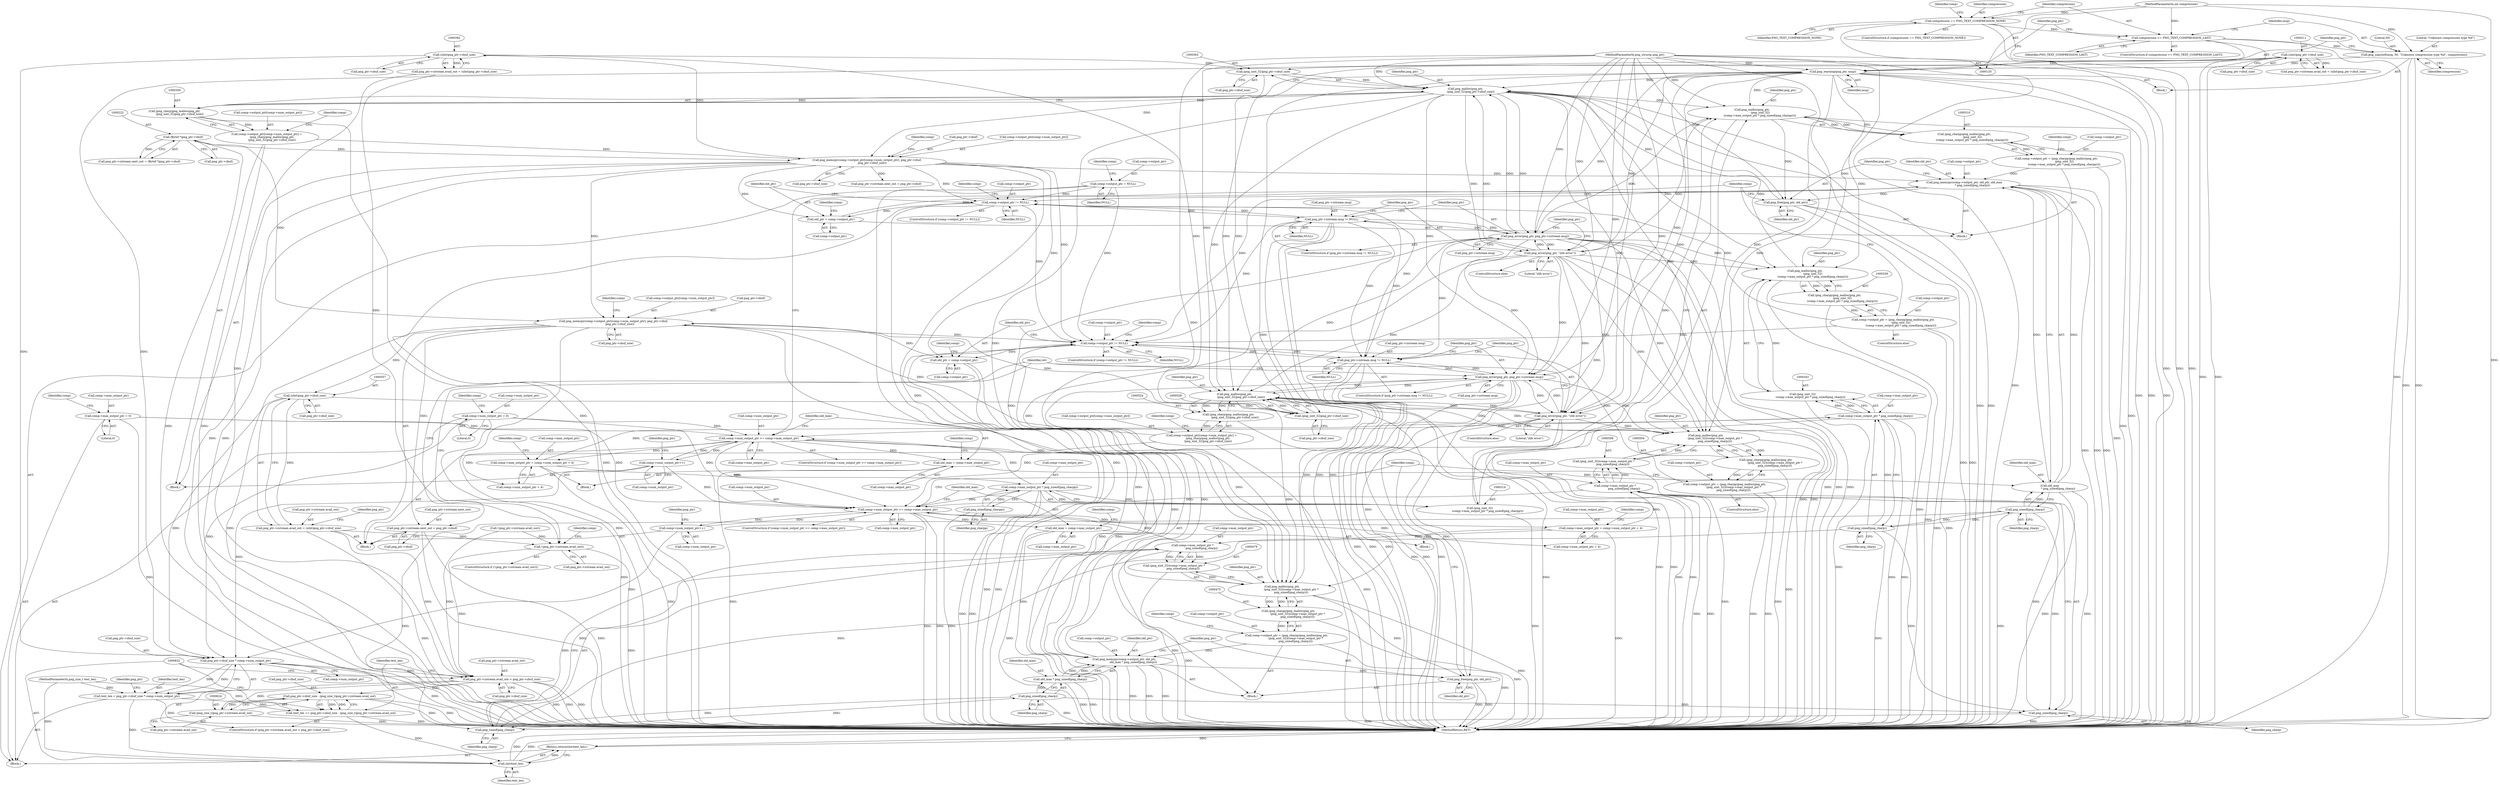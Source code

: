 digraph "0_Chrome_7f3d85b096f66870a15b37c2f40b219b2e292693_30@API" {
"1000532" [label="(Call,png_memcpy(comp->output_ptr[comp->num_output_ptr], png_ptr->zbuf,\n               png_ptr->zbuf_size))"];
"1000515" [label="(Call,comp->output_ptr[comp->num_output_ptr] =\n               (png_charp)png_malloc(png_ptr,\n               (png_uint_32)png_ptr->zbuf_size))"];
"1000523" [label="(Call,(png_charp)png_malloc(png_ptr,\n               (png_uint_32)png_ptr->zbuf_size))"];
"1000525" [label="(Call,png_malloc(png_ptr,\n               (png_uint_32)png_ptr->zbuf_size))"];
"1000360" [label="(Call,png_malloc(png_ptr,\n            (png_uint_32)png_ptr->zbuf_size))"];
"1000330" [label="(Call,png_free(png_ptr, old_ptr))"];
"1000311" [label="(Call,png_malloc(png_ptr,\n                   (png_uint_32)\n                  (comp->max_output_ptr * png_sizeof(png_charpp))))"];
"1000183" [label="(Call,png_warning(png_ptr, msg))"];
"1000121" [label="(MethodParameterIn,png_structp png_ptr)"];
"1000178" [label="(Call,png_snprintf(msg, 50, \"Unknown compression type %d\", compression))"];
"1000173" [label="(Call,compression >= PNG_TEXT_COMPRESSION_LAST)"];
"1000154" [label="(Call,compression == PNG_TEXT_COMPRESSION_NONE)"];
"1000124" [label="(MethodParameterIn,int compression)"];
"1000257" [label="(Call,png_error(png_ptr, \"zlib error\"))"];
"1000249" [label="(Call,png_error(png_ptr, png_ptr->zstream.msg))"];
"1000242" [label="(Call,png_ptr->zstream.msg != NULL)"];
"1000293" [label="(Call,comp->output_ptr != NULL)"];
"1000138" [label="(Call,comp->output_ptr = NULL)"];
"1000367" [label="(Call,png_memcpy(comp->output_ptr[comp->num_output_ptr], png_ptr->zbuf,\n            png_ptr->zbuf_size))"];
"1000350" [label="(Call,comp->output_ptr[comp->num_output_ptr] =\n            (png_charp)png_malloc(png_ptr,\n            (png_uint_32)png_ptr->zbuf_size))"];
"1000358" [label="(Call,(png_charp)png_malloc(png_ptr,\n            (png_uint_32)png_ptr->zbuf_size))"];
"1000221" [label="(Call,(Bytef *)png_ptr->zbuf)"];
"1000362" [label="(Call,(png_uint_32)png_ptr->zbuf_size)"];
"1000391" [label="(Call,(uInt)png_ptr->zbuf_size)"];
"1000210" [label="(Call,(uInt)png_ptr->zbuf_size)"];
"1000321" [label="(Call,png_memcpy(comp->output_ptr, old_ptr, old_max\n                   * png_sizeof(png_charp)))"];
"1000305" [label="(Call,comp->output_ptr = (png_charpp)png_malloc(png_ptr,\n                   (png_uint_32)\n                  (comp->max_output_ptr * png_sizeof(png_charpp))))"];
"1000309" [label="(Call,(png_charpp)png_malloc(png_ptr,\n                   (png_uint_32)\n                  (comp->max_output_ptr * png_sizeof(png_charpp))))"];
"1000300" [label="(Call,old_ptr = comp->output_ptr)"];
"1000326" [label="(Call,old_max\n                   * png_sizeof(png_charp))"];
"1000278" [label="(Call,old_max = comp->max_output_ptr)"];
"1000269" [label="(Call,comp->num_output_ptr >= comp->max_output_ptr)"];
"1000128" [label="(Call,comp->num_output_ptr = 0)"];
"1000381" [label="(Call,comp->num_output_ptr++)"];
"1000315" [label="(Call,comp->max_output_ptr * png_sizeof(png_charpp))"];
"1000283" [label="(Call,comp->max_output_ptr = comp->num_output_ptr + 4)"];
"1000319" [label="(Call,png_sizeof(png_charpp))"];
"1000133" [label="(Call,comp->max_output_ptr = 0)"];
"1000344" [label="(Call,comp->max_output_ptr * png_sizeof(png_charp))"];
"1000348" [label="(Call,png_sizeof(png_charp))"];
"1000328" [label="(Call,png_sizeof(png_charp))"];
"1000334" [label="(Call,comp->output_ptr = (png_charpp)png_malloc(png_ptr,\n                  (png_uint_32)\n                  (comp->max_output_ptr * png_sizeof(png_charp))))"];
"1000338" [label="(Call,(png_charpp)png_malloc(png_ptr,\n                  (png_uint_32)\n                  (comp->max_output_ptr * png_sizeof(png_charp))))"];
"1000340" [label="(Call,png_malloc(png_ptr,\n                  (png_uint_32)\n                  (comp->max_output_ptr * png_sizeof(png_charp))))"];
"1000342" [label="(Call,(png_uint_32)\n                  (comp->max_output_ptr * png_sizeof(png_charp)))"];
"1000313" [label="(Call,(png_uint_32)\n                  (comp->max_output_ptr * png_sizeof(png_charpp)))"];
"1000505" [label="(Call,png_malloc(png_ptr,\n                     (png_uint_32)(comp->max_output_ptr *\n                     png_sizeof(png_charp))))"];
"1000592" [label="(Call,png_error(png_ptr, \"zlib error\"))"];
"1000584" [label="(Call,png_error(png_ptr, png_ptr->zstream.msg))"];
"1000577" [label="(Call,png_ptr->zstream.msg != NULL)"];
"1000458" [label="(Call,comp->output_ptr != NULL)"];
"1000532" [label="(Call,png_memcpy(comp->output_ptr[comp->num_output_ptr], png_ptr->zbuf,\n               png_ptr->zbuf_size))"];
"1000527" [label="(Call,(png_uint_32)png_ptr->zbuf_size)"];
"1000556" [label="(Call,(uInt)png_ptr->zbuf_size)"];
"1000499" [label="(Call,comp->output_ptr = (png_charpp)png_malloc(png_ptr,\n                     (png_uint_32)(comp->max_output_ptr *\n                     png_sizeof(png_charp))))"];
"1000503" [label="(Call,(png_charpp)png_malloc(png_ptr,\n                     (png_uint_32)(comp->max_output_ptr *\n                     png_sizeof(png_charp))))"];
"1000486" [label="(Call,png_memcpy(comp->output_ptr, old_ptr,\n                     old_max * png_sizeof(png_charp)))"];
"1000470" [label="(Call,comp->output_ptr = (png_charpp)png_malloc(png_ptr,\n                     (png_uint_32)(comp->max_output_ptr *\n                     png_sizeof(png_charp))))"];
"1000474" [label="(Call,(png_charpp)png_malloc(png_ptr,\n                     (png_uint_32)(comp->max_output_ptr *\n                     png_sizeof(png_charp))))"];
"1000476" [label="(Call,png_malloc(png_ptr,\n                     (png_uint_32)(comp->max_output_ptr *\n                     png_sizeof(png_charp))))"];
"1000478" [label="(Call,(png_uint_32)(comp->max_output_ptr *\n                     png_sizeof(png_charp)))"];
"1000480" [label="(Call,comp->max_output_ptr *\n                     png_sizeof(png_charp))"];
"1000448" [label="(Call,comp->max_output_ptr = comp->num_output_ptr + 4)"];
"1000434" [label="(Call,comp->num_output_ptr >= comp->max_output_ptr)"];
"1000546" [label="(Call,comp->num_output_ptr++)"];
"1000509" [label="(Call,comp->max_output_ptr *\n                     png_sizeof(png_charp))"];
"1000513" [label="(Call,png_sizeof(png_charp))"];
"1000493" [label="(Call,png_sizeof(png_charp))"];
"1000484" [label="(Call,png_sizeof(png_charp))"];
"1000465" [label="(Call,old_ptr = comp->output_ptr)"];
"1000491" [label="(Call,old_max * png_sizeof(png_charp))"];
"1000443" [label="(Call,old_max = comp->max_output_ptr)"];
"1000507" [label="(Call,(png_uint_32)(comp->max_output_ptr *\n                     png_sizeof(png_charp)))"];
"1000495" [label="(Call,png_free(png_ptr, old_ptr))"];
"1000550" [label="(Call,png_ptr->zstream.avail_out = (uInt)png_ptr->zbuf_size)"];
"1000426" [label="(Call,!(png_ptr->zstream.avail_out))"];
"1000608" [label="(Call,png_ptr->zstream.avail_out < png_ptr->zbuf_size)"];
"1000619" [label="(Call,png_ptr->zbuf_size - (png_size_t)png_ptr->zstream.avail_out)"];
"1000617" [label="(Call,text_len += png_ptr->zbuf_size - (png_size_t)png_ptr->zstream.avail_out)"];
"1000631" [label="(Call,(int)text_len)"];
"1000630" [label="(Return,return((int)text_len);)"];
"1000623" [label="(Call,(png_size_t)png_ptr->zstream.avail_out)"];
"1000600" [label="(Call,png_ptr->zbuf_size * comp->num_output_ptr)"];
"1000598" [label="(Call,text_len = png_ptr->zbuf_size * comp->num_output_ptr)"];
"1000561" [label="(Call,png_ptr->zstream.next_out = png_ptr->zbuf)"];
"1000457" [label="(ControlStructure,if (comp->output_ptr != NULL))"];
"1000142" [label="(Identifier,NULL)"];
"1000287" [label="(Call,comp->num_output_ptr + 4)"];
"1000592" [label="(Call,png_error(png_ptr, \"zlib error\"))"];
"1000600" [label="(Call,png_ptr->zbuf_size * comp->num_output_ptr)"];
"1000333" [label="(ControlStructure,else)"];
"1000609" [label="(Call,png_ptr->zstream.avail_out)"];
"1000315" [label="(Call,comp->max_output_ptr * png_sizeof(png_charpp))"];
"1000316" [label="(Call,comp->max_output_ptr)"];
"1000185" [label="(Identifier,msg)"];
"1000351" [label="(Call,comp->output_ptr[comp->num_output_ptr])"];
"1000499" [label="(Call,comp->output_ptr = (png_charpp)png_malloc(png_ptr,\n                     (png_uint_32)(comp->max_output_ptr *\n                     png_sizeof(png_charp))))"];
"1000556" [label="(Call,(uInt)png_ptr->zbuf_size)"];
"1000465" [label="(Call,old_ptr = comp->output_ptr)"];
"1000155" [label="(Identifier,compression)"];
"1000294" [label="(Call,comp->output_ptr)"];
"1000320" [label="(Identifier,png_charpp)"];
"1000345" [label="(Call,comp->max_output_ptr)"];
"1000293" [label="(Call,comp->output_ptr != NULL)"];
"1000328" [label="(Call,png_sizeof(png_charp))"];
"1000593" [label="(Identifier,png_ptr)"];
"1000562" [label="(Call,png_ptr->zstream.next_out)"];
"1000630" [label="(Return,return((int)text_len);)"];
"1000307" [label="(Identifier,comp)"];
"1000543" [label="(Call,png_ptr->zbuf_size)"];
"1000509" [label="(Call,comp->max_output_ptr *\n                     png_sizeof(png_charp))"];
"1000463" [label="(Block,)"];
"1000625" [label="(Call,png_ptr->zstream.avail_out)"];
"1000584" [label="(Call,png_error(png_ptr, png_ptr->zstream.msg))"];
"1000497" [label="(Identifier,old_ptr)"];
"1000259" [label="(Literal,\"zlib error\")"];
"1000284" [label="(Call,comp->max_output_ptr)"];
"1000631" [label="(Call,(int)text_len)"];
"1000535" [label="(Identifier,comp)"];
"1000334" [label="(Call,comp->output_ptr = (png_charpp)png_malloc(png_ptr,\n                  (png_uint_32)\n                  (comp->max_output_ptr * png_sizeof(png_charp))))"];
"1000276" [label="(Block,)"];
"1000305" [label="(Call,comp->output_ptr = (png_charpp)png_malloc(png_ptr,\n                   (png_uint_32)\n                  (comp->max_output_ptr * png_sizeof(png_charpp))))"];
"1000204" [label="(Call,png_ptr->zstream.avail_out = (uInt)png_ptr->zbuf_size)"];
"1000295" [label="(Identifier,comp)"];
"1000425" [label="(ControlStructure,if (!(png_ptr->zstream.avail_out)))"];
"1000478" [label="(Call,(png_uint_32)(comp->max_output_ptr *\n                     png_sizeof(png_charp)))"];
"1000248" [label="(Identifier,NULL)"];
"1000614" [label="(Call,png_ptr->zbuf_size)"];
"1000329" [label="(Identifier,png_charp)"];
"1000525" [label="(Call,png_malloc(png_ptr,\n               (png_uint_32)png_ptr->zbuf_size))"];
"1000498" [label="(ControlStructure,else)"];
"1000385" [label="(Call,png_ptr->zstream.avail_out = (uInt)png_ptr->zbuf_size)"];
"1000273" [label="(Call,comp->max_output_ptr)"];
"1000350" [label="(Call,comp->output_ptr[comp->num_output_ptr] =\n            (png_charp)png_malloc(png_ptr,\n            (png_uint_32)png_ptr->zbuf_size))"];
"1000375" [label="(Call,png_ptr->zbuf)"];
"1000481" [label="(Call,comp->max_output_ptr)"];
"1000547" [label="(Call,comp->num_output_ptr)"];
"1000124" [label="(MethodParameterIn,int compression)"];
"1000251" [label="(Call,png_ptr->zstream.msg)"];
"1000532" [label="(Call,png_memcpy(comp->output_ptr[comp->num_output_ptr], png_ptr->zbuf,\n               png_ptr->zbuf_size))"];
"1000172" [label="(ControlStructure,if (compression >= PNG_TEXT_COMPRESSION_LAST))"];
"1000300" [label="(Call,old_ptr = comp->output_ptr)"];
"1000529" [label="(Call,png_ptr->zbuf_size)"];
"1000154" [label="(Call,compression == PNG_TEXT_COMPRESSION_NONE)"];
"1000488" [label="(Identifier,comp)"];
"1000458" [label="(Call,comp->output_ptr != NULL)"];
"1000368" [label="(Call,comp->output_ptr[comp->num_output_ptr])"];
"1000336" [label="(Identifier,comp)"];
"1000467" [label="(Call,comp->output_ptr)"];
"1000548" [label="(Identifier,comp)"];
"1000550" [label="(Call,png_ptr->zstream.avail_out = (uInt)png_ptr->zbuf_size)"];
"1000558" [label="(Call,png_ptr->zbuf_size)"];
"1000501" [label="(Identifier,comp)"];
"1000321" [label="(Call,png_memcpy(comp->output_ptr, old_ptr, old_max\n                   * png_sizeof(png_charp)))"];
"1000523" [label="(Call,(png_charp)png_malloc(png_ptr,\n               (png_uint_32)png_ptr->zbuf_size))"];
"1000182" [label="(Identifier,compression)"];
"1000176" [label="(Block,)"];
"1000618" [label="(Identifier,text_len)"];
"1000633" [label="(Identifier,text_len)"];
"1000617" [label="(Call,text_len += png_ptr->zbuf_size - (png_size_t)png_ptr->zstream.avail_out)"];
"1000466" [label="(Identifier,old_ptr)"];
"1000441" [label="(Block,)"];
"1000361" [label="(Identifier,png_ptr)"];
"1000526" [label="(Identifier,png_ptr)"];
"1000496" [label="(Identifier,png_ptr)"];
"1000527" [label="(Call,(png_uint_32)png_ptr->zbuf_size)"];
"1000561" [label="(Call,png_ptr->zstream.next_out = png_ptr->zbuf)"];
"1000367" [label="(Call,png_memcpy(comp->output_ptr[comp->num_output_ptr], png_ptr->zbuf,\n            png_ptr->zbuf_size))"];
"1000342" [label="(Call,(png_uint_32)\n                  (comp->max_output_ptr * png_sizeof(png_charp)))"];
"1000491" [label="(Call,old_max * png_sizeof(png_charp))"];
"1000432" [label="(Block,)"];
"1000139" [label="(Call,comp->output_ptr)"];
"1000551" [label="(Call,png_ptr->zstream.avail_out)"];
"1000477" [label="(Identifier,png_ptr)"];
"1000433" [label="(ControlStructure,if (comp->num_output_ptr >= comp->max_output_ptr))"];
"1000323" [label="(Identifier,comp)"];
"1000493" [label="(Call,png_sizeof(png_charp))"];
"1000476" [label="(Call,png_malloc(png_ptr,\n                     (png_uint_32)(comp->max_output_ptr *\n                     png_sizeof(png_charp))))"];
"1000353" [label="(Identifier,comp)"];
"1000510" [label="(Call,comp->max_output_ptr)"];
"1000578" [label="(Call,png_ptr->zstream.msg)"];
"1000444" [label="(Identifier,old_max)"];
"1000383" [label="(Identifier,comp)"];
"1000267" [label="(Block,)"];
"1000348" [label="(Call,png_sizeof(png_charp))"];
"1000358" [label="(Call,(png_charp)png_malloc(png_ptr,\n            (png_uint_32)png_ptr->zbuf_size))"];
"1000285" [label="(Identifier,comp)"];
"1000153" [label="(ControlStructure,if (compression == PNG_TEXT_COMPRESSION_NONE))"];
"1000494" [label="(Identifier,png_charp)"];
"1000250" [label="(Identifier,png_ptr)"];
"1000160" [label="(Identifier,comp)"];
"1000462" [label="(Identifier,NULL)"];
"1000326" [label="(Call,old_max\n                   * png_sizeof(png_charp))"];
"1000382" [label="(Call,comp->num_output_ptr)"];
"1000619" [label="(Call,png_ptr->zbuf_size - (png_size_t)png_ptr->zstream.avail_out)"];
"1000221" [label="(Call,(Bytef *)png_ptr->zbuf)"];
"1000341" [label="(Identifier,png_ptr)"];
"1000370" [label="(Identifier,comp)"];
"1000121" [label="(MethodParameterIn,png_structp png_ptr)"];
"1000393" [label="(Call,png_ptr->zbuf_size)"];
"1000567" [label="(Call,png_ptr->zbuf)"];
"1000585" [label="(Identifier,png_ptr)"];
"1000474" [label="(Call,(png_charpp)png_malloc(png_ptr,\n                     (png_uint_32)(comp->max_output_ptr *\n                     png_sizeof(png_charp))))"];
"1000129" [label="(Call,comp->num_output_ptr)"];
"1000601" [label="(Call,png_ptr->zbuf_size)"];
"1000344" [label="(Call,comp->max_output_ptr * png_sizeof(png_charp))"];
"1000128" [label="(Call,comp->num_output_ptr = 0)"];
"1000268" [label="(ControlStructure,if (comp->num_output_ptr >= comp->max_output_ptr))"];
"1000306" [label="(Call,comp->output_ptr)"];
"1000553" [label="(Identifier,png_ptr)"];
"1000280" [label="(Call,comp->max_output_ptr)"];
"1000443" [label="(Call,old_max = comp->max_output_ptr)"];
"1000533" [label="(Call,comp->output_ptr[comp->num_output_ptr])"];
"1000577" [label="(Call,png_ptr->zstream.msg != NULL)"];
"1000486" [label="(Call,png_memcpy(comp->output_ptr, old_ptr,\n                     old_max * png_sizeof(png_charp)))"];
"1000362" [label="(Call,(png_uint_32)png_ptr->zbuf_size)"];
"1000249" [label="(Call,png_error(png_ptr, png_ptr->zstream.msg))"];
"1000330" [label="(Call,png_free(png_ptr, old_ptr))"];
"1000325" [label="(Identifier,old_ptr)"];
"1000515" [label="(Call,comp->output_ptr[comp->num_output_ptr] =\n               (png_charp)png_malloc(png_ptr,\n               (png_uint_32)png_ptr->zbuf_size))"];
"1000506" [label="(Identifier,png_ptr)"];
"1000485" [label="(Identifier,png_charp)"];
"1000301" [label="(Identifier,old_ptr)"];
"1000298" [label="(Block,)"];
"1000322" [label="(Call,comp->output_ptr)"];
"1000327" [label="(Identifier,old_max)"];
"1000604" [label="(Call,comp->num_output_ptr)"];
"1000503" [label="(Call,(png_charpp)png_malloc(png_ptr,\n                     (png_uint_32)(comp->max_output_ptr *\n                     png_sizeof(png_charp))))"];
"1000518" [label="(Identifier,comp)"];
"1000583" [label="(Identifier,NULL)"];
"1000140" [label="(Identifier,comp)"];
"1000241" [label="(ControlStructure,if (png_ptr->zstream.msg != NULL))"];
"1000257" [label="(Call,png_error(png_ptr, \"zlib error\"))"];
"1000471" [label="(Call,comp->output_ptr)"];
"1000145" [label="(Identifier,comp)"];
"1000427" [label="(Call,png_ptr->zstream.avail_out)"];
"1000180" [label="(Literal,50)"];
"1000181" [label="(Literal,\"Unknown compression type %d\")"];
"1000546" [label="(Call,comp->num_output_ptr++)"];
"1000620" [label="(Call,png_ptr->zbuf_size)"];
"1000243" [label="(Call,png_ptr->zstream.msg)"];
"1000335" [label="(Call,comp->output_ptr)"];
"1000449" [label="(Call,comp->max_output_ptr)"];
"1000470" [label="(Call,comp->output_ptr = (png_charpp)png_malloc(png_ptr,\n                     (png_uint_32)(comp->max_output_ptr *\n                     png_sizeof(png_charp))))"];
"1000137" [label="(Literal,0)"];
"1000173" [label="(Call,compression >= PNG_TEXT_COMPRESSION_LAST)"];
"1000436" [label="(Identifier,comp)"];
"1000634" [label="(MethodReturn,RET)"];
"1000381" [label="(Call,comp->num_output_ptr++)"];
"1000215" [label="(Call,png_ptr->zstream.next_out = (Bytef *)png_ptr->zbuf)"];
"1000507" [label="(Call,(png_uint_32)(comp->max_output_ptr *\n                     png_sizeof(png_charp)))"];
"1000319" [label="(Call,png_sizeof(png_charpp))"];
"1000564" [label="(Identifier,png_ptr)"];
"1000586" [label="(Call,png_ptr->zstream.msg)"];
"1000495" [label="(Call,png_free(png_ptr, old_ptr))"];
"1000445" [label="(Call,comp->max_output_ptr)"];
"1000338" [label="(Call,(png_charpp)png_malloc(png_ptr,\n                  (png_uint_32)\n                  (comp->max_output_ptr * png_sizeof(png_charp))))"];
"1000623" [label="(Call,(png_size_t)png_ptr->zstream.avail_out)"];
"1000349" [label="(Identifier,png_charp)"];
"1000490" [label="(Identifier,old_ptr)"];
"1000210" [label="(Call,(uInt)png_ptr->zbuf_size)"];
"1000297" [label="(Identifier,NULL)"];
"1000126" [label="(Block,)"];
"1000391" [label="(Call,(uInt)png_ptr->zbuf_size)"];
"1000279" [label="(Identifier,old_max)"];
"1000331" [label="(Identifier,png_ptr)"];
"1000312" [label="(Identifier,png_ptr)"];
"1000434" [label="(Call,comp->num_output_ptr >= comp->max_output_ptr)"];
"1000598" [label="(Call,text_len = png_ptr->zbuf_size * comp->num_output_ptr)"];
"1000135" [label="(Identifier,comp)"];
"1000459" [label="(Call,comp->output_ptr)"];
"1000189" [label="(Identifier,png_ptr)"];
"1000269" [label="(Call,comp->num_output_ptr >= comp->max_output_ptr)"];
"1000448" [label="(Call,comp->max_output_ptr = comp->num_output_ptr + 4)"];
"1000138" [label="(Call,comp->output_ptr = NULL)"];
"1000438" [label="(Call,comp->max_output_ptr)"];
"1000309" [label="(Call,(png_charpp)png_malloc(png_ptr,\n                   (png_uint_32)\n                  (comp->max_output_ptr * png_sizeof(png_charpp))))"];
"1000175" [label="(Identifier,PNG_TEXT_COMPRESSION_LAST)"];
"1000340" [label="(Call,png_malloc(png_ptr,\n                  (png_uint_32)\n                  (comp->max_output_ptr * png_sizeof(png_charp))))"];
"1000450" [label="(Identifier,comp)"];
"1000261" [label="(Call,!(png_ptr->zstream.avail_out))"];
"1000516" [label="(Call,comp->output_ptr[comp->num_output_ptr])"];
"1000256" [label="(ControlStructure,else)"];
"1000278" [label="(Call,old_max = comp->max_output_ptr)"];
"1000426" [label="(Call,!(png_ptr->zstream.avail_out))"];
"1000302" [label="(Call,comp->output_ptr)"];
"1000179" [label="(Identifier,msg)"];
"1000364" [label="(Call,png_ptr->zbuf_size)"];
"1000174" [label="(Identifier,compression)"];
"1000599" [label="(Identifier,text_len)"];
"1000360" [label="(Call,png_malloc(png_ptr,\n            (png_uint_32)png_ptr->zbuf_size))"];
"1000472" [label="(Identifier,comp)"];
"1000311" [label="(Call,png_malloc(png_ptr,\n                   (png_uint_32)\n                  (comp->max_output_ptr * png_sizeof(png_charpp))))"];
"1000270" [label="(Call,comp->num_output_ptr)"];
"1000178" [label="(Call,png_snprintf(msg, 50, \"Unknown compression type %d\", compression))"];
"1000514" [label="(Identifier,png_charp)"];
"1000378" [label="(Call,png_ptr->zbuf_size)"];
"1000313" [label="(Call,(png_uint_32)\n                  (comp->max_output_ptr * png_sizeof(png_charpp)))"];
"1000607" [label="(ControlStructure,if (png_ptr->zstream.avail_out < png_ptr->zbuf_size))"];
"1000435" [label="(Call,comp->num_output_ptr)"];
"1000594" [label="(Literal,\"zlib error\")"];
"1000388" [label="(Identifier,png_ptr)"];
"1000242" [label="(Call,png_ptr->zstream.msg != NULL)"];
"1000591" [label="(ControlStructure,else)"];
"1000596" [label="(Identifier,ret)"];
"1000608" [label="(Call,png_ptr->zstream.avail_out < png_ptr->zbuf_size)"];
"1000264" [label="(Identifier,png_ptr)"];
"1000396" [label="(Call,png_ptr->zstream.next_out = png_ptr->zbuf)"];
"1000258" [label="(Identifier,png_ptr)"];
"1000132" [label="(Literal,0)"];
"1000212" [label="(Call,png_ptr->zbuf_size)"];
"1000292" [label="(ControlStructure,if (comp->output_ptr != NULL))"];
"1000487" [label="(Call,comp->output_ptr)"];
"1000540" [label="(Call,png_ptr->zbuf)"];
"1000460" [label="(Identifier,comp)"];
"1000505" [label="(Call,png_malloc(png_ptr,\n                     (png_uint_32)(comp->max_output_ptr *\n                     png_sizeof(png_charp))))"];
"1000332" [label="(Identifier,old_ptr)"];
"1000156" [label="(Identifier,PNG_TEXT_COMPRESSION_NONE)"];
"1000492" [label="(Identifier,old_max)"];
"1000500" [label="(Call,comp->output_ptr)"];
"1000480" [label="(Call,comp->max_output_ptr *\n                     png_sizeof(png_charp))"];
"1000283" [label="(Call,comp->max_output_ptr = comp->num_output_ptr + 4)"];
"1000123" [label="(MethodParameterIn,png_size_t text_len)"];
"1000184" [label="(Identifier,png_ptr)"];
"1000133" [label="(Call,comp->max_output_ptr = 0)"];
"1000223" [label="(Call,png_ptr->zbuf)"];
"1000484" [label="(Call,png_sizeof(png_charp))"];
"1000576" [label="(ControlStructure,if (png_ptr->zstream.msg != NULL))"];
"1000611" [label="(Identifier,png_ptr)"];
"1000183" [label="(Call,png_warning(png_ptr, msg))"];
"1000134" [label="(Call,comp->max_output_ptr)"];
"1000513" [label="(Call,png_sizeof(png_charp))"];
"1000452" [label="(Call,comp->num_output_ptr + 4)"];
"1000532" -> "1000432"  [label="AST: "];
"1000532" -> "1000543"  [label="CFG: "];
"1000533" -> "1000532"  [label="AST: "];
"1000540" -> "1000532"  [label="AST: "];
"1000543" -> "1000532"  [label="AST: "];
"1000548" -> "1000532"  [label="CFG: "];
"1000532" -> "1000634"  [label="DDG: "];
"1000532" -> "1000634"  [label="DDG: "];
"1000532" -> "1000458"  [label="DDG: "];
"1000532" -> "1000465"  [label="DDG: "];
"1000532" -> "1000486"  [label="DDG: "];
"1000515" -> "1000532"  [label="DDG: "];
"1000221" -> "1000532"  [label="DDG: "];
"1000367" -> "1000532"  [label="DDG: "];
"1000527" -> "1000532"  [label="DDG: "];
"1000532" -> "1000556"  [label="DDG: "];
"1000532" -> "1000561"  [label="DDG: "];
"1000515" -> "1000432"  [label="AST: "];
"1000515" -> "1000523"  [label="CFG: "];
"1000516" -> "1000515"  [label="AST: "];
"1000523" -> "1000515"  [label="AST: "];
"1000535" -> "1000515"  [label="CFG: "];
"1000515" -> "1000634"  [label="DDG: "];
"1000523" -> "1000515"  [label="DDG: "];
"1000523" -> "1000525"  [label="CFG: "];
"1000524" -> "1000523"  [label="AST: "];
"1000525" -> "1000523"  [label="AST: "];
"1000523" -> "1000634"  [label="DDG: "];
"1000525" -> "1000523"  [label="DDG: "];
"1000525" -> "1000523"  [label="DDG: "];
"1000525" -> "1000527"  [label="CFG: "];
"1000526" -> "1000525"  [label="AST: "];
"1000527" -> "1000525"  [label="AST: "];
"1000525" -> "1000634"  [label="DDG: "];
"1000525" -> "1000634"  [label="DDG: "];
"1000525" -> "1000476"  [label="DDG: "];
"1000525" -> "1000505"  [label="DDG: "];
"1000360" -> "1000525"  [label="DDG: "];
"1000505" -> "1000525"  [label="DDG: "];
"1000495" -> "1000525"  [label="DDG: "];
"1000183" -> "1000525"  [label="DDG: "];
"1000257" -> "1000525"  [label="DDG: "];
"1000249" -> "1000525"  [label="DDG: "];
"1000592" -> "1000525"  [label="DDG: "];
"1000584" -> "1000525"  [label="DDG: "];
"1000121" -> "1000525"  [label="DDG: "];
"1000527" -> "1000525"  [label="DDG: "];
"1000525" -> "1000584"  [label="DDG: "];
"1000525" -> "1000592"  [label="DDG: "];
"1000360" -> "1000358"  [label="AST: "];
"1000360" -> "1000362"  [label="CFG: "];
"1000361" -> "1000360"  [label="AST: "];
"1000362" -> "1000360"  [label="AST: "];
"1000358" -> "1000360"  [label="CFG: "];
"1000360" -> "1000634"  [label="DDG: "];
"1000360" -> "1000634"  [label="DDG: "];
"1000360" -> "1000249"  [label="DDG: "];
"1000360" -> "1000257"  [label="DDG: "];
"1000360" -> "1000311"  [label="DDG: "];
"1000360" -> "1000340"  [label="DDG: "];
"1000360" -> "1000358"  [label="DDG: "];
"1000360" -> "1000358"  [label="DDG: "];
"1000330" -> "1000360"  [label="DDG: "];
"1000183" -> "1000360"  [label="DDG: "];
"1000257" -> "1000360"  [label="DDG: "];
"1000249" -> "1000360"  [label="DDG: "];
"1000340" -> "1000360"  [label="DDG: "];
"1000121" -> "1000360"  [label="DDG: "];
"1000362" -> "1000360"  [label="DDG: "];
"1000360" -> "1000476"  [label="DDG: "];
"1000360" -> "1000505"  [label="DDG: "];
"1000360" -> "1000584"  [label="DDG: "];
"1000360" -> "1000592"  [label="DDG: "];
"1000330" -> "1000298"  [label="AST: "];
"1000330" -> "1000332"  [label="CFG: "];
"1000331" -> "1000330"  [label="AST: "];
"1000332" -> "1000330"  [label="AST: "];
"1000353" -> "1000330"  [label="CFG: "];
"1000330" -> "1000634"  [label="DDG: "];
"1000330" -> "1000634"  [label="DDG: "];
"1000311" -> "1000330"  [label="DDG: "];
"1000121" -> "1000330"  [label="DDG: "];
"1000321" -> "1000330"  [label="DDG: "];
"1000311" -> "1000309"  [label="AST: "];
"1000311" -> "1000313"  [label="CFG: "];
"1000312" -> "1000311"  [label="AST: "];
"1000313" -> "1000311"  [label="AST: "];
"1000309" -> "1000311"  [label="CFG: "];
"1000311" -> "1000634"  [label="DDG: "];
"1000311" -> "1000309"  [label="DDG: "];
"1000311" -> "1000309"  [label="DDG: "];
"1000183" -> "1000311"  [label="DDG: "];
"1000257" -> "1000311"  [label="DDG: "];
"1000249" -> "1000311"  [label="DDG: "];
"1000121" -> "1000311"  [label="DDG: "];
"1000313" -> "1000311"  [label="DDG: "];
"1000183" -> "1000176"  [label="AST: "];
"1000183" -> "1000185"  [label="CFG: "];
"1000184" -> "1000183"  [label="AST: "];
"1000185" -> "1000183"  [label="AST: "];
"1000189" -> "1000183"  [label="CFG: "];
"1000183" -> "1000634"  [label="DDG: "];
"1000183" -> "1000634"  [label="DDG: "];
"1000183" -> "1000634"  [label="DDG: "];
"1000121" -> "1000183"  [label="DDG: "];
"1000178" -> "1000183"  [label="DDG: "];
"1000183" -> "1000249"  [label="DDG: "];
"1000183" -> "1000257"  [label="DDG: "];
"1000183" -> "1000340"  [label="DDG: "];
"1000183" -> "1000476"  [label="DDG: "];
"1000183" -> "1000505"  [label="DDG: "];
"1000183" -> "1000584"  [label="DDG: "];
"1000183" -> "1000592"  [label="DDG: "];
"1000121" -> "1000120"  [label="AST: "];
"1000121" -> "1000634"  [label="DDG: "];
"1000121" -> "1000249"  [label="DDG: "];
"1000121" -> "1000257"  [label="DDG: "];
"1000121" -> "1000340"  [label="DDG: "];
"1000121" -> "1000476"  [label="DDG: "];
"1000121" -> "1000495"  [label="DDG: "];
"1000121" -> "1000505"  [label="DDG: "];
"1000121" -> "1000584"  [label="DDG: "];
"1000121" -> "1000592"  [label="DDG: "];
"1000178" -> "1000176"  [label="AST: "];
"1000178" -> "1000182"  [label="CFG: "];
"1000179" -> "1000178"  [label="AST: "];
"1000180" -> "1000178"  [label="AST: "];
"1000181" -> "1000178"  [label="AST: "];
"1000182" -> "1000178"  [label="AST: "];
"1000184" -> "1000178"  [label="CFG: "];
"1000178" -> "1000634"  [label="DDG: "];
"1000178" -> "1000634"  [label="DDG: "];
"1000173" -> "1000178"  [label="DDG: "];
"1000124" -> "1000178"  [label="DDG: "];
"1000173" -> "1000172"  [label="AST: "];
"1000173" -> "1000175"  [label="CFG: "];
"1000174" -> "1000173"  [label="AST: "];
"1000175" -> "1000173"  [label="AST: "];
"1000179" -> "1000173"  [label="CFG: "];
"1000189" -> "1000173"  [label="CFG: "];
"1000173" -> "1000634"  [label="DDG: "];
"1000173" -> "1000634"  [label="DDG: "];
"1000173" -> "1000634"  [label="DDG: "];
"1000154" -> "1000173"  [label="DDG: "];
"1000124" -> "1000173"  [label="DDG: "];
"1000154" -> "1000153"  [label="AST: "];
"1000154" -> "1000156"  [label="CFG: "];
"1000155" -> "1000154"  [label="AST: "];
"1000156" -> "1000154"  [label="AST: "];
"1000160" -> "1000154"  [label="CFG: "];
"1000174" -> "1000154"  [label="CFG: "];
"1000154" -> "1000634"  [label="DDG: "];
"1000154" -> "1000634"  [label="DDG: "];
"1000154" -> "1000634"  [label="DDG: "];
"1000124" -> "1000154"  [label="DDG: "];
"1000124" -> "1000120"  [label="AST: "];
"1000124" -> "1000634"  [label="DDG: "];
"1000257" -> "1000256"  [label="AST: "];
"1000257" -> "1000259"  [label="CFG: "];
"1000258" -> "1000257"  [label="AST: "];
"1000259" -> "1000257"  [label="AST: "];
"1000264" -> "1000257"  [label="CFG: "];
"1000257" -> "1000634"  [label="DDG: "];
"1000257" -> "1000634"  [label="DDG: "];
"1000257" -> "1000249"  [label="DDG: "];
"1000249" -> "1000257"  [label="DDG: "];
"1000257" -> "1000340"  [label="DDG: "];
"1000257" -> "1000476"  [label="DDG: "];
"1000257" -> "1000505"  [label="DDG: "];
"1000257" -> "1000584"  [label="DDG: "];
"1000257" -> "1000592"  [label="DDG: "];
"1000249" -> "1000241"  [label="AST: "];
"1000249" -> "1000251"  [label="CFG: "];
"1000250" -> "1000249"  [label="AST: "];
"1000251" -> "1000249"  [label="AST: "];
"1000264" -> "1000249"  [label="CFG: "];
"1000249" -> "1000634"  [label="DDG: "];
"1000249" -> "1000634"  [label="DDG: "];
"1000249" -> "1000634"  [label="DDG: "];
"1000249" -> "1000242"  [label="DDG: "];
"1000242" -> "1000249"  [label="DDG: "];
"1000249" -> "1000340"  [label="DDG: "];
"1000249" -> "1000476"  [label="DDG: "];
"1000249" -> "1000505"  [label="DDG: "];
"1000249" -> "1000577"  [label="DDG: "];
"1000249" -> "1000584"  [label="DDG: "];
"1000249" -> "1000592"  [label="DDG: "];
"1000242" -> "1000241"  [label="AST: "];
"1000242" -> "1000248"  [label="CFG: "];
"1000243" -> "1000242"  [label="AST: "];
"1000248" -> "1000242"  [label="AST: "];
"1000250" -> "1000242"  [label="CFG: "];
"1000258" -> "1000242"  [label="CFG: "];
"1000242" -> "1000634"  [label="DDG: "];
"1000242" -> "1000634"  [label="DDG: "];
"1000242" -> "1000634"  [label="DDG: "];
"1000293" -> "1000242"  [label="DDG: "];
"1000242" -> "1000293"  [label="DDG: "];
"1000242" -> "1000458"  [label="DDG: "];
"1000242" -> "1000577"  [label="DDG: "];
"1000242" -> "1000577"  [label="DDG: "];
"1000293" -> "1000292"  [label="AST: "];
"1000293" -> "1000297"  [label="CFG: "];
"1000294" -> "1000293"  [label="AST: "];
"1000297" -> "1000293"  [label="AST: "];
"1000301" -> "1000293"  [label="CFG: "];
"1000336" -> "1000293"  [label="CFG: "];
"1000293" -> "1000634"  [label="DDG: "];
"1000293" -> "1000634"  [label="DDG: "];
"1000138" -> "1000293"  [label="DDG: "];
"1000367" -> "1000293"  [label="DDG: "];
"1000321" -> "1000293"  [label="DDG: "];
"1000334" -> "1000293"  [label="DDG: "];
"1000293" -> "1000300"  [label="DDG: "];
"1000293" -> "1000458"  [label="DDG: "];
"1000293" -> "1000577"  [label="DDG: "];
"1000138" -> "1000126"  [label="AST: "];
"1000138" -> "1000142"  [label="CFG: "];
"1000139" -> "1000138"  [label="AST: "];
"1000142" -> "1000138"  [label="AST: "];
"1000145" -> "1000138"  [label="CFG: "];
"1000138" -> "1000634"  [label="DDG: "];
"1000138" -> "1000458"  [label="DDG: "];
"1000367" -> "1000267"  [label="AST: "];
"1000367" -> "1000378"  [label="CFG: "];
"1000368" -> "1000367"  [label="AST: "];
"1000375" -> "1000367"  [label="AST: "];
"1000378" -> "1000367"  [label="AST: "];
"1000383" -> "1000367"  [label="CFG: "];
"1000367" -> "1000634"  [label="DDG: "];
"1000367" -> "1000634"  [label="DDG: "];
"1000367" -> "1000300"  [label="DDG: "];
"1000367" -> "1000321"  [label="DDG: "];
"1000350" -> "1000367"  [label="DDG: "];
"1000221" -> "1000367"  [label="DDG: "];
"1000362" -> "1000367"  [label="DDG: "];
"1000367" -> "1000391"  [label="DDG: "];
"1000367" -> "1000396"  [label="DDG: "];
"1000367" -> "1000458"  [label="DDG: "];
"1000367" -> "1000465"  [label="DDG: "];
"1000367" -> "1000486"  [label="DDG: "];
"1000350" -> "1000267"  [label="AST: "];
"1000350" -> "1000358"  [label="CFG: "];
"1000351" -> "1000350"  [label="AST: "];
"1000358" -> "1000350"  [label="AST: "];
"1000370" -> "1000350"  [label="CFG: "];
"1000350" -> "1000634"  [label="DDG: "];
"1000358" -> "1000350"  [label="DDG: "];
"1000359" -> "1000358"  [label="AST: "];
"1000358" -> "1000634"  [label="DDG: "];
"1000221" -> "1000215"  [label="AST: "];
"1000221" -> "1000223"  [label="CFG: "];
"1000222" -> "1000221"  [label="AST: "];
"1000223" -> "1000221"  [label="AST: "];
"1000215" -> "1000221"  [label="CFG: "];
"1000221" -> "1000634"  [label="DDG: "];
"1000221" -> "1000215"  [label="DDG: "];
"1000362" -> "1000364"  [label="CFG: "];
"1000363" -> "1000362"  [label="AST: "];
"1000364" -> "1000362"  [label="AST: "];
"1000391" -> "1000362"  [label="DDG: "];
"1000210" -> "1000362"  [label="DDG: "];
"1000391" -> "1000385"  [label="AST: "];
"1000391" -> "1000393"  [label="CFG: "];
"1000392" -> "1000391"  [label="AST: "];
"1000393" -> "1000391"  [label="AST: "];
"1000385" -> "1000391"  [label="CFG: "];
"1000391" -> "1000385"  [label="DDG: "];
"1000391" -> "1000527"  [label="DDG: "];
"1000391" -> "1000600"  [label="DDG: "];
"1000210" -> "1000204"  [label="AST: "];
"1000210" -> "1000212"  [label="CFG: "];
"1000211" -> "1000210"  [label="AST: "];
"1000212" -> "1000210"  [label="AST: "];
"1000204" -> "1000210"  [label="CFG: "];
"1000210" -> "1000204"  [label="DDG: "];
"1000210" -> "1000527"  [label="DDG: "];
"1000210" -> "1000600"  [label="DDG: "];
"1000321" -> "1000298"  [label="AST: "];
"1000321" -> "1000326"  [label="CFG: "];
"1000322" -> "1000321"  [label="AST: "];
"1000325" -> "1000321"  [label="AST: "];
"1000326" -> "1000321"  [label="AST: "];
"1000331" -> "1000321"  [label="CFG: "];
"1000321" -> "1000634"  [label="DDG: "];
"1000321" -> "1000634"  [label="DDG: "];
"1000321" -> "1000634"  [label="DDG: "];
"1000305" -> "1000321"  [label="DDG: "];
"1000300" -> "1000321"  [label="DDG: "];
"1000326" -> "1000321"  [label="DDG: "];
"1000326" -> "1000321"  [label="DDG: "];
"1000321" -> "1000458"  [label="DDG: "];
"1000305" -> "1000298"  [label="AST: "];
"1000305" -> "1000309"  [label="CFG: "];
"1000306" -> "1000305"  [label="AST: "];
"1000309" -> "1000305"  [label="AST: "];
"1000323" -> "1000305"  [label="CFG: "];
"1000305" -> "1000634"  [label="DDG: "];
"1000309" -> "1000305"  [label="DDG: "];
"1000310" -> "1000309"  [label="AST: "];
"1000309" -> "1000634"  [label="DDG: "];
"1000300" -> "1000298"  [label="AST: "];
"1000300" -> "1000302"  [label="CFG: "];
"1000301" -> "1000300"  [label="AST: "];
"1000302" -> "1000300"  [label="AST: "];
"1000307" -> "1000300"  [label="CFG: "];
"1000326" -> "1000328"  [label="CFG: "];
"1000327" -> "1000326"  [label="AST: "];
"1000328" -> "1000326"  [label="AST: "];
"1000326" -> "1000634"  [label="DDG: "];
"1000326" -> "1000634"  [label="DDG: "];
"1000278" -> "1000326"  [label="DDG: "];
"1000328" -> "1000326"  [label="DDG: "];
"1000278" -> "1000276"  [label="AST: "];
"1000278" -> "1000280"  [label="CFG: "];
"1000279" -> "1000278"  [label="AST: "];
"1000280" -> "1000278"  [label="AST: "];
"1000285" -> "1000278"  [label="CFG: "];
"1000278" -> "1000634"  [label="DDG: "];
"1000269" -> "1000278"  [label="DDG: "];
"1000269" -> "1000268"  [label="AST: "];
"1000269" -> "1000273"  [label="CFG: "];
"1000270" -> "1000269"  [label="AST: "];
"1000273" -> "1000269"  [label="AST: "];
"1000279" -> "1000269"  [label="CFG: "];
"1000353" -> "1000269"  [label="CFG: "];
"1000269" -> "1000634"  [label="DDG: "];
"1000269" -> "1000634"  [label="DDG: "];
"1000128" -> "1000269"  [label="DDG: "];
"1000381" -> "1000269"  [label="DDG: "];
"1000315" -> "1000269"  [label="DDG: "];
"1000133" -> "1000269"  [label="DDG: "];
"1000344" -> "1000269"  [label="DDG: "];
"1000269" -> "1000283"  [label="DDG: "];
"1000269" -> "1000287"  [label="DDG: "];
"1000269" -> "1000381"  [label="DDG: "];
"1000269" -> "1000434"  [label="DDG: "];
"1000128" -> "1000126"  [label="AST: "];
"1000128" -> "1000132"  [label="CFG: "];
"1000129" -> "1000128"  [label="AST: "];
"1000132" -> "1000128"  [label="AST: "];
"1000135" -> "1000128"  [label="CFG: "];
"1000128" -> "1000634"  [label="DDG: "];
"1000128" -> "1000434"  [label="DDG: "];
"1000128" -> "1000600"  [label="DDG: "];
"1000381" -> "1000267"  [label="AST: "];
"1000381" -> "1000382"  [label="CFG: "];
"1000382" -> "1000381"  [label="AST: "];
"1000388" -> "1000381"  [label="CFG: "];
"1000381" -> "1000434"  [label="DDG: "];
"1000381" -> "1000600"  [label="DDG: "];
"1000315" -> "1000313"  [label="AST: "];
"1000315" -> "1000319"  [label="CFG: "];
"1000316" -> "1000315"  [label="AST: "];
"1000319" -> "1000315"  [label="AST: "];
"1000313" -> "1000315"  [label="CFG: "];
"1000315" -> "1000634"  [label="DDG: "];
"1000315" -> "1000634"  [label="DDG: "];
"1000315" -> "1000313"  [label="DDG: "];
"1000315" -> "1000313"  [label="DDG: "];
"1000283" -> "1000315"  [label="DDG: "];
"1000319" -> "1000315"  [label="DDG: "];
"1000315" -> "1000434"  [label="DDG: "];
"1000283" -> "1000276"  [label="AST: "];
"1000283" -> "1000287"  [label="CFG: "];
"1000284" -> "1000283"  [label="AST: "];
"1000287" -> "1000283"  [label="AST: "];
"1000295" -> "1000283"  [label="CFG: "];
"1000283" -> "1000634"  [label="DDG: "];
"1000283" -> "1000344"  [label="DDG: "];
"1000319" -> "1000320"  [label="CFG: "];
"1000320" -> "1000319"  [label="AST: "];
"1000319" -> "1000634"  [label="DDG: "];
"1000133" -> "1000126"  [label="AST: "];
"1000133" -> "1000137"  [label="CFG: "];
"1000134" -> "1000133"  [label="AST: "];
"1000137" -> "1000133"  [label="AST: "];
"1000140" -> "1000133"  [label="CFG: "];
"1000133" -> "1000634"  [label="DDG: "];
"1000133" -> "1000434"  [label="DDG: "];
"1000344" -> "1000342"  [label="AST: "];
"1000344" -> "1000348"  [label="CFG: "];
"1000345" -> "1000344"  [label="AST: "];
"1000348" -> "1000344"  [label="AST: "];
"1000342" -> "1000344"  [label="CFG: "];
"1000344" -> "1000634"  [label="DDG: "];
"1000344" -> "1000634"  [label="DDG: "];
"1000344" -> "1000342"  [label="DDG: "];
"1000344" -> "1000342"  [label="DDG: "];
"1000348" -> "1000344"  [label="DDG: "];
"1000344" -> "1000434"  [label="DDG: "];
"1000348" -> "1000349"  [label="CFG: "];
"1000349" -> "1000348"  [label="AST: "];
"1000348" -> "1000634"  [label="DDG: "];
"1000348" -> "1000328"  [label="DDG: "];
"1000328" -> "1000348"  [label="DDG: "];
"1000348" -> "1000484"  [label="DDG: "];
"1000348" -> "1000513"  [label="DDG: "];
"1000328" -> "1000329"  [label="CFG: "];
"1000329" -> "1000328"  [label="AST: "];
"1000328" -> "1000634"  [label="DDG: "];
"1000328" -> "1000484"  [label="DDG: "];
"1000328" -> "1000513"  [label="DDG: "];
"1000334" -> "1000333"  [label="AST: "];
"1000334" -> "1000338"  [label="CFG: "];
"1000335" -> "1000334"  [label="AST: "];
"1000338" -> "1000334"  [label="AST: "];
"1000353" -> "1000334"  [label="CFG: "];
"1000334" -> "1000634"  [label="DDG: "];
"1000334" -> "1000634"  [label="DDG: "];
"1000338" -> "1000334"  [label="DDG: "];
"1000334" -> "1000458"  [label="DDG: "];
"1000338" -> "1000340"  [label="CFG: "];
"1000339" -> "1000338"  [label="AST: "];
"1000340" -> "1000338"  [label="AST: "];
"1000338" -> "1000634"  [label="DDG: "];
"1000340" -> "1000338"  [label="DDG: "];
"1000340" -> "1000338"  [label="DDG: "];
"1000340" -> "1000342"  [label="CFG: "];
"1000341" -> "1000340"  [label="AST: "];
"1000342" -> "1000340"  [label="AST: "];
"1000340" -> "1000634"  [label="DDG: "];
"1000342" -> "1000340"  [label="DDG: "];
"1000343" -> "1000342"  [label="AST: "];
"1000342" -> "1000634"  [label="DDG: "];
"1000314" -> "1000313"  [label="AST: "];
"1000313" -> "1000634"  [label="DDG: "];
"1000505" -> "1000503"  [label="AST: "];
"1000505" -> "1000507"  [label="CFG: "];
"1000506" -> "1000505"  [label="AST: "];
"1000507" -> "1000505"  [label="AST: "];
"1000503" -> "1000505"  [label="CFG: "];
"1000505" -> "1000634"  [label="DDG: "];
"1000505" -> "1000503"  [label="DDG: "];
"1000505" -> "1000503"  [label="DDG: "];
"1000592" -> "1000505"  [label="DDG: "];
"1000584" -> "1000505"  [label="DDG: "];
"1000507" -> "1000505"  [label="DDG: "];
"1000592" -> "1000591"  [label="AST: "];
"1000592" -> "1000594"  [label="CFG: "];
"1000593" -> "1000592"  [label="AST: "];
"1000594" -> "1000592"  [label="AST: "];
"1000596" -> "1000592"  [label="CFG: "];
"1000592" -> "1000634"  [label="DDG: "];
"1000592" -> "1000634"  [label="DDG: "];
"1000592" -> "1000476"  [label="DDG: "];
"1000592" -> "1000584"  [label="DDG: "];
"1000584" -> "1000592"  [label="DDG: "];
"1000584" -> "1000576"  [label="AST: "];
"1000584" -> "1000586"  [label="CFG: "];
"1000585" -> "1000584"  [label="AST: "];
"1000586" -> "1000584"  [label="AST: "];
"1000596" -> "1000584"  [label="CFG: "];
"1000584" -> "1000634"  [label="DDG: "];
"1000584" -> "1000634"  [label="DDG: "];
"1000584" -> "1000634"  [label="DDG: "];
"1000584" -> "1000476"  [label="DDG: "];
"1000584" -> "1000577"  [label="DDG: "];
"1000577" -> "1000584"  [label="DDG: "];
"1000577" -> "1000576"  [label="AST: "];
"1000577" -> "1000583"  [label="CFG: "];
"1000578" -> "1000577"  [label="AST: "];
"1000583" -> "1000577"  [label="AST: "];
"1000585" -> "1000577"  [label="CFG: "];
"1000593" -> "1000577"  [label="CFG: "];
"1000577" -> "1000634"  [label="DDG: "];
"1000577" -> "1000634"  [label="DDG: "];
"1000577" -> "1000634"  [label="DDG: "];
"1000577" -> "1000458"  [label="DDG: "];
"1000458" -> "1000577"  [label="DDG: "];
"1000458" -> "1000457"  [label="AST: "];
"1000458" -> "1000462"  [label="CFG: "];
"1000459" -> "1000458"  [label="AST: "];
"1000462" -> "1000458"  [label="AST: "];
"1000466" -> "1000458"  [label="CFG: "];
"1000501" -> "1000458"  [label="CFG: "];
"1000458" -> "1000634"  [label="DDG: "];
"1000458" -> "1000634"  [label="DDG: "];
"1000499" -> "1000458"  [label="DDG: "];
"1000486" -> "1000458"  [label="DDG: "];
"1000458" -> "1000465"  [label="DDG: "];
"1000527" -> "1000529"  [label="CFG: "];
"1000528" -> "1000527"  [label="AST: "];
"1000529" -> "1000527"  [label="AST: "];
"1000556" -> "1000527"  [label="DDG: "];
"1000556" -> "1000550"  [label="AST: "];
"1000556" -> "1000558"  [label="CFG: "];
"1000557" -> "1000556"  [label="AST: "];
"1000558" -> "1000556"  [label="AST: "];
"1000550" -> "1000556"  [label="CFG: "];
"1000556" -> "1000550"  [label="DDG: "];
"1000556" -> "1000600"  [label="DDG: "];
"1000499" -> "1000498"  [label="AST: "];
"1000499" -> "1000503"  [label="CFG: "];
"1000500" -> "1000499"  [label="AST: "];
"1000503" -> "1000499"  [label="AST: "];
"1000518" -> "1000499"  [label="CFG: "];
"1000499" -> "1000634"  [label="DDG: "];
"1000499" -> "1000634"  [label="DDG: "];
"1000503" -> "1000499"  [label="DDG: "];
"1000504" -> "1000503"  [label="AST: "];
"1000503" -> "1000634"  [label="DDG: "];
"1000486" -> "1000463"  [label="AST: "];
"1000486" -> "1000491"  [label="CFG: "];
"1000487" -> "1000486"  [label="AST: "];
"1000490" -> "1000486"  [label="AST: "];
"1000491" -> "1000486"  [label="AST: "];
"1000496" -> "1000486"  [label="CFG: "];
"1000486" -> "1000634"  [label="DDG: "];
"1000486" -> "1000634"  [label="DDG: "];
"1000486" -> "1000634"  [label="DDG: "];
"1000470" -> "1000486"  [label="DDG: "];
"1000465" -> "1000486"  [label="DDG: "];
"1000491" -> "1000486"  [label="DDG: "];
"1000491" -> "1000486"  [label="DDG: "];
"1000486" -> "1000495"  [label="DDG: "];
"1000470" -> "1000463"  [label="AST: "];
"1000470" -> "1000474"  [label="CFG: "];
"1000471" -> "1000470"  [label="AST: "];
"1000474" -> "1000470"  [label="AST: "];
"1000488" -> "1000470"  [label="CFG: "];
"1000470" -> "1000634"  [label="DDG: "];
"1000474" -> "1000470"  [label="DDG: "];
"1000474" -> "1000476"  [label="CFG: "];
"1000475" -> "1000474"  [label="AST: "];
"1000476" -> "1000474"  [label="AST: "];
"1000474" -> "1000634"  [label="DDG: "];
"1000476" -> "1000474"  [label="DDG: "];
"1000476" -> "1000474"  [label="DDG: "];
"1000476" -> "1000478"  [label="CFG: "];
"1000477" -> "1000476"  [label="AST: "];
"1000478" -> "1000476"  [label="AST: "];
"1000476" -> "1000634"  [label="DDG: "];
"1000478" -> "1000476"  [label="DDG: "];
"1000476" -> "1000495"  [label="DDG: "];
"1000478" -> "1000480"  [label="CFG: "];
"1000479" -> "1000478"  [label="AST: "];
"1000480" -> "1000478"  [label="AST: "];
"1000478" -> "1000634"  [label="DDG: "];
"1000480" -> "1000478"  [label="DDG: "];
"1000480" -> "1000478"  [label="DDG: "];
"1000480" -> "1000484"  [label="CFG: "];
"1000481" -> "1000480"  [label="AST: "];
"1000484" -> "1000480"  [label="AST: "];
"1000480" -> "1000634"  [label="DDG: "];
"1000480" -> "1000434"  [label="DDG: "];
"1000448" -> "1000480"  [label="DDG: "];
"1000484" -> "1000480"  [label="DDG: "];
"1000448" -> "1000441"  [label="AST: "];
"1000448" -> "1000452"  [label="CFG: "];
"1000449" -> "1000448"  [label="AST: "];
"1000452" -> "1000448"  [label="AST: "];
"1000460" -> "1000448"  [label="CFG: "];
"1000448" -> "1000634"  [label="DDG: "];
"1000434" -> "1000448"  [label="DDG: "];
"1000448" -> "1000509"  [label="DDG: "];
"1000434" -> "1000433"  [label="AST: "];
"1000434" -> "1000438"  [label="CFG: "];
"1000435" -> "1000434"  [label="AST: "];
"1000438" -> "1000434"  [label="AST: "];
"1000444" -> "1000434"  [label="CFG: "];
"1000518" -> "1000434"  [label="CFG: "];
"1000434" -> "1000634"  [label="DDG: "];
"1000434" -> "1000634"  [label="DDG: "];
"1000546" -> "1000434"  [label="DDG: "];
"1000509" -> "1000434"  [label="DDG: "];
"1000434" -> "1000443"  [label="DDG: "];
"1000434" -> "1000452"  [label="DDG: "];
"1000434" -> "1000546"  [label="DDG: "];
"1000546" -> "1000432"  [label="AST: "];
"1000546" -> "1000547"  [label="CFG: "];
"1000547" -> "1000546"  [label="AST: "];
"1000553" -> "1000546"  [label="CFG: "];
"1000546" -> "1000600"  [label="DDG: "];
"1000509" -> "1000507"  [label="AST: "];
"1000509" -> "1000513"  [label="CFG: "];
"1000510" -> "1000509"  [label="AST: "];
"1000513" -> "1000509"  [label="AST: "];
"1000507" -> "1000509"  [label="CFG: "];
"1000509" -> "1000634"  [label="DDG: "];
"1000509" -> "1000634"  [label="DDG: "];
"1000509" -> "1000507"  [label="DDG: "];
"1000509" -> "1000507"  [label="DDG: "];
"1000513" -> "1000509"  [label="DDG: "];
"1000513" -> "1000514"  [label="CFG: "];
"1000514" -> "1000513"  [label="AST: "];
"1000513" -> "1000634"  [label="DDG: "];
"1000513" -> "1000484"  [label="DDG: "];
"1000493" -> "1000513"  [label="DDG: "];
"1000493" -> "1000491"  [label="AST: "];
"1000493" -> "1000494"  [label="CFG: "];
"1000494" -> "1000493"  [label="AST: "];
"1000491" -> "1000493"  [label="CFG: "];
"1000493" -> "1000634"  [label="DDG: "];
"1000493" -> "1000484"  [label="DDG: "];
"1000493" -> "1000491"  [label="DDG: "];
"1000484" -> "1000493"  [label="DDG: "];
"1000484" -> "1000485"  [label="CFG: "];
"1000485" -> "1000484"  [label="AST: "];
"1000465" -> "1000463"  [label="AST: "];
"1000465" -> "1000467"  [label="CFG: "];
"1000466" -> "1000465"  [label="AST: "];
"1000467" -> "1000465"  [label="AST: "];
"1000472" -> "1000465"  [label="CFG: "];
"1000492" -> "1000491"  [label="AST: "];
"1000491" -> "1000634"  [label="DDG: "];
"1000491" -> "1000634"  [label="DDG: "];
"1000443" -> "1000491"  [label="DDG: "];
"1000443" -> "1000441"  [label="AST: "];
"1000443" -> "1000445"  [label="CFG: "];
"1000444" -> "1000443"  [label="AST: "];
"1000445" -> "1000443"  [label="AST: "];
"1000450" -> "1000443"  [label="CFG: "];
"1000443" -> "1000634"  [label="DDG: "];
"1000508" -> "1000507"  [label="AST: "];
"1000507" -> "1000634"  [label="DDG: "];
"1000495" -> "1000463"  [label="AST: "];
"1000495" -> "1000497"  [label="CFG: "];
"1000496" -> "1000495"  [label="AST: "];
"1000497" -> "1000495"  [label="AST: "];
"1000518" -> "1000495"  [label="CFG: "];
"1000495" -> "1000634"  [label="DDG: "];
"1000495" -> "1000634"  [label="DDG: "];
"1000550" -> "1000432"  [label="AST: "];
"1000551" -> "1000550"  [label="AST: "];
"1000564" -> "1000550"  [label="CFG: "];
"1000550" -> "1000634"  [label="DDG: "];
"1000550" -> "1000426"  [label="DDG: "];
"1000550" -> "1000608"  [label="DDG: "];
"1000426" -> "1000425"  [label="AST: "];
"1000426" -> "1000427"  [label="CFG: "];
"1000427" -> "1000426"  [label="AST: "];
"1000596" -> "1000426"  [label="CFG: "];
"1000436" -> "1000426"  [label="CFG: "];
"1000426" -> "1000634"  [label="DDG: "];
"1000261" -> "1000426"  [label="DDG: "];
"1000385" -> "1000426"  [label="DDG: "];
"1000426" -> "1000608"  [label="DDG: "];
"1000608" -> "1000607"  [label="AST: "];
"1000608" -> "1000614"  [label="CFG: "];
"1000609" -> "1000608"  [label="AST: "];
"1000614" -> "1000608"  [label="AST: "];
"1000618" -> "1000608"  [label="CFG: "];
"1000632" -> "1000608"  [label="CFG: "];
"1000608" -> "1000634"  [label="DDG: "];
"1000608" -> "1000634"  [label="DDG: "];
"1000608" -> "1000634"  [label="DDG: "];
"1000261" -> "1000608"  [label="DDG: "];
"1000385" -> "1000608"  [label="DDG: "];
"1000600" -> "1000608"  [label="DDG: "];
"1000608" -> "1000619"  [label="DDG: "];
"1000608" -> "1000623"  [label="DDG: "];
"1000619" -> "1000617"  [label="AST: "];
"1000619" -> "1000623"  [label="CFG: "];
"1000620" -> "1000619"  [label="AST: "];
"1000623" -> "1000619"  [label="AST: "];
"1000617" -> "1000619"  [label="CFG: "];
"1000619" -> "1000634"  [label="DDG: "];
"1000619" -> "1000634"  [label="DDG: "];
"1000619" -> "1000617"  [label="DDG: "];
"1000619" -> "1000617"  [label="DDG: "];
"1000623" -> "1000619"  [label="DDG: "];
"1000617" -> "1000607"  [label="AST: "];
"1000618" -> "1000617"  [label="AST: "];
"1000632" -> "1000617"  [label="CFG: "];
"1000617" -> "1000634"  [label="DDG: "];
"1000598" -> "1000617"  [label="DDG: "];
"1000123" -> "1000617"  [label="DDG: "];
"1000617" -> "1000631"  [label="DDG: "];
"1000631" -> "1000630"  [label="AST: "];
"1000631" -> "1000633"  [label="CFG: "];
"1000632" -> "1000631"  [label="AST: "];
"1000633" -> "1000631"  [label="AST: "];
"1000630" -> "1000631"  [label="CFG: "];
"1000631" -> "1000634"  [label="DDG: "];
"1000631" -> "1000634"  [label="DDG: "];
"1000631" -> "1000630"  [label="DDG: "];
"1000598" -> "1000631"  [label="DDG: "];
"1000123" -> "1000631"  [label="DDG: "];
"1000630" -> "1000126"  [label="AST: "];
"1000634" -> "1000630"  [label="CFG: "];
"1000630" -> "1000634"  [label="DDG: "];
"1000623" -> "1000625"  [label="CFG: "];
"1000624" -> "1000623"  [label="AST: "];
"1000625" -> "1000623"  [label="AST: "];
"1000623" -> "1000634"  [label="DDG: "];
"1000600" -> "1000598"  [label="AST: "];
"1000600" -> "1000604"  [label="CFG: "];
"1000601" -> "1000600"  [label="AST: "];
"1000604" -> "1000600"  [label="AST: "];
"1000598" -> "1000600"  [label="CFG: "];
"1000600" -> "1000634"  [label="DDG: "];
"1000600" -> "1000598"  [label="DDG: "];
"1000600" -> "1000598"  [label="DDG: "];
"1000598" -> "1000126"  [label="AST: "];
"1000599" -> "1000598"  [label="AST: "];
"1000611" -> "1000598"  [label="CFG: "];
"1000598" -> "1000634"  [label="DDG: "];
"1000123" -> "1000598"  [label="DDG: "];
"1000561" -> "1000432"  [label="AST: "];
"1000561" -> "1000567"  [label="CFG: "];
"1000562" -> "1000561"  [label="AST: "];
"1000567" -> "1000561"  [label="AST: "];
"1000596" -> "1000561"  [label="CFG: "];
"1000561" -> "1000634"  [label="DDG: "];
"1000561" -> "1000634"  [label="DDG: "];
}
